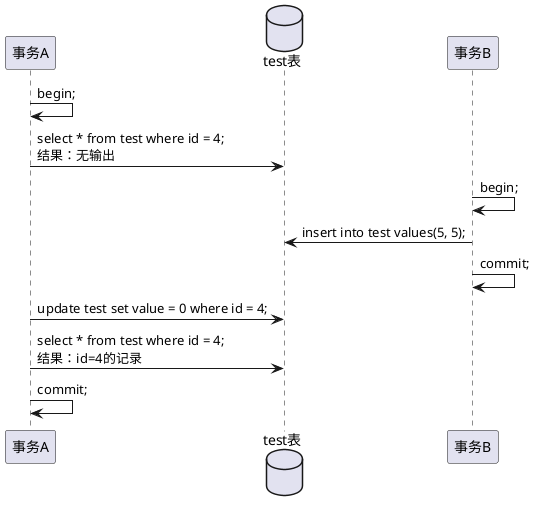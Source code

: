 @startuml
'https://plantuml.com/sequence-diagram

participant 事务A as TA order 1
database test表 as db order 2
participant 事务B as TB order 3

TA -> TA: begin;
TA -> db: select * from test where id = 4;\n结果：无输出
TB -> TB: begin;
TB -> db: insert into test values(5, 5);
TB -> TB: commit;
TA -> db: update test set value = 0 where id = 4;
TA -> db: select * from test where id = 4;\n结果：id=4的记录
TA -> TA: commit;

@enduml
